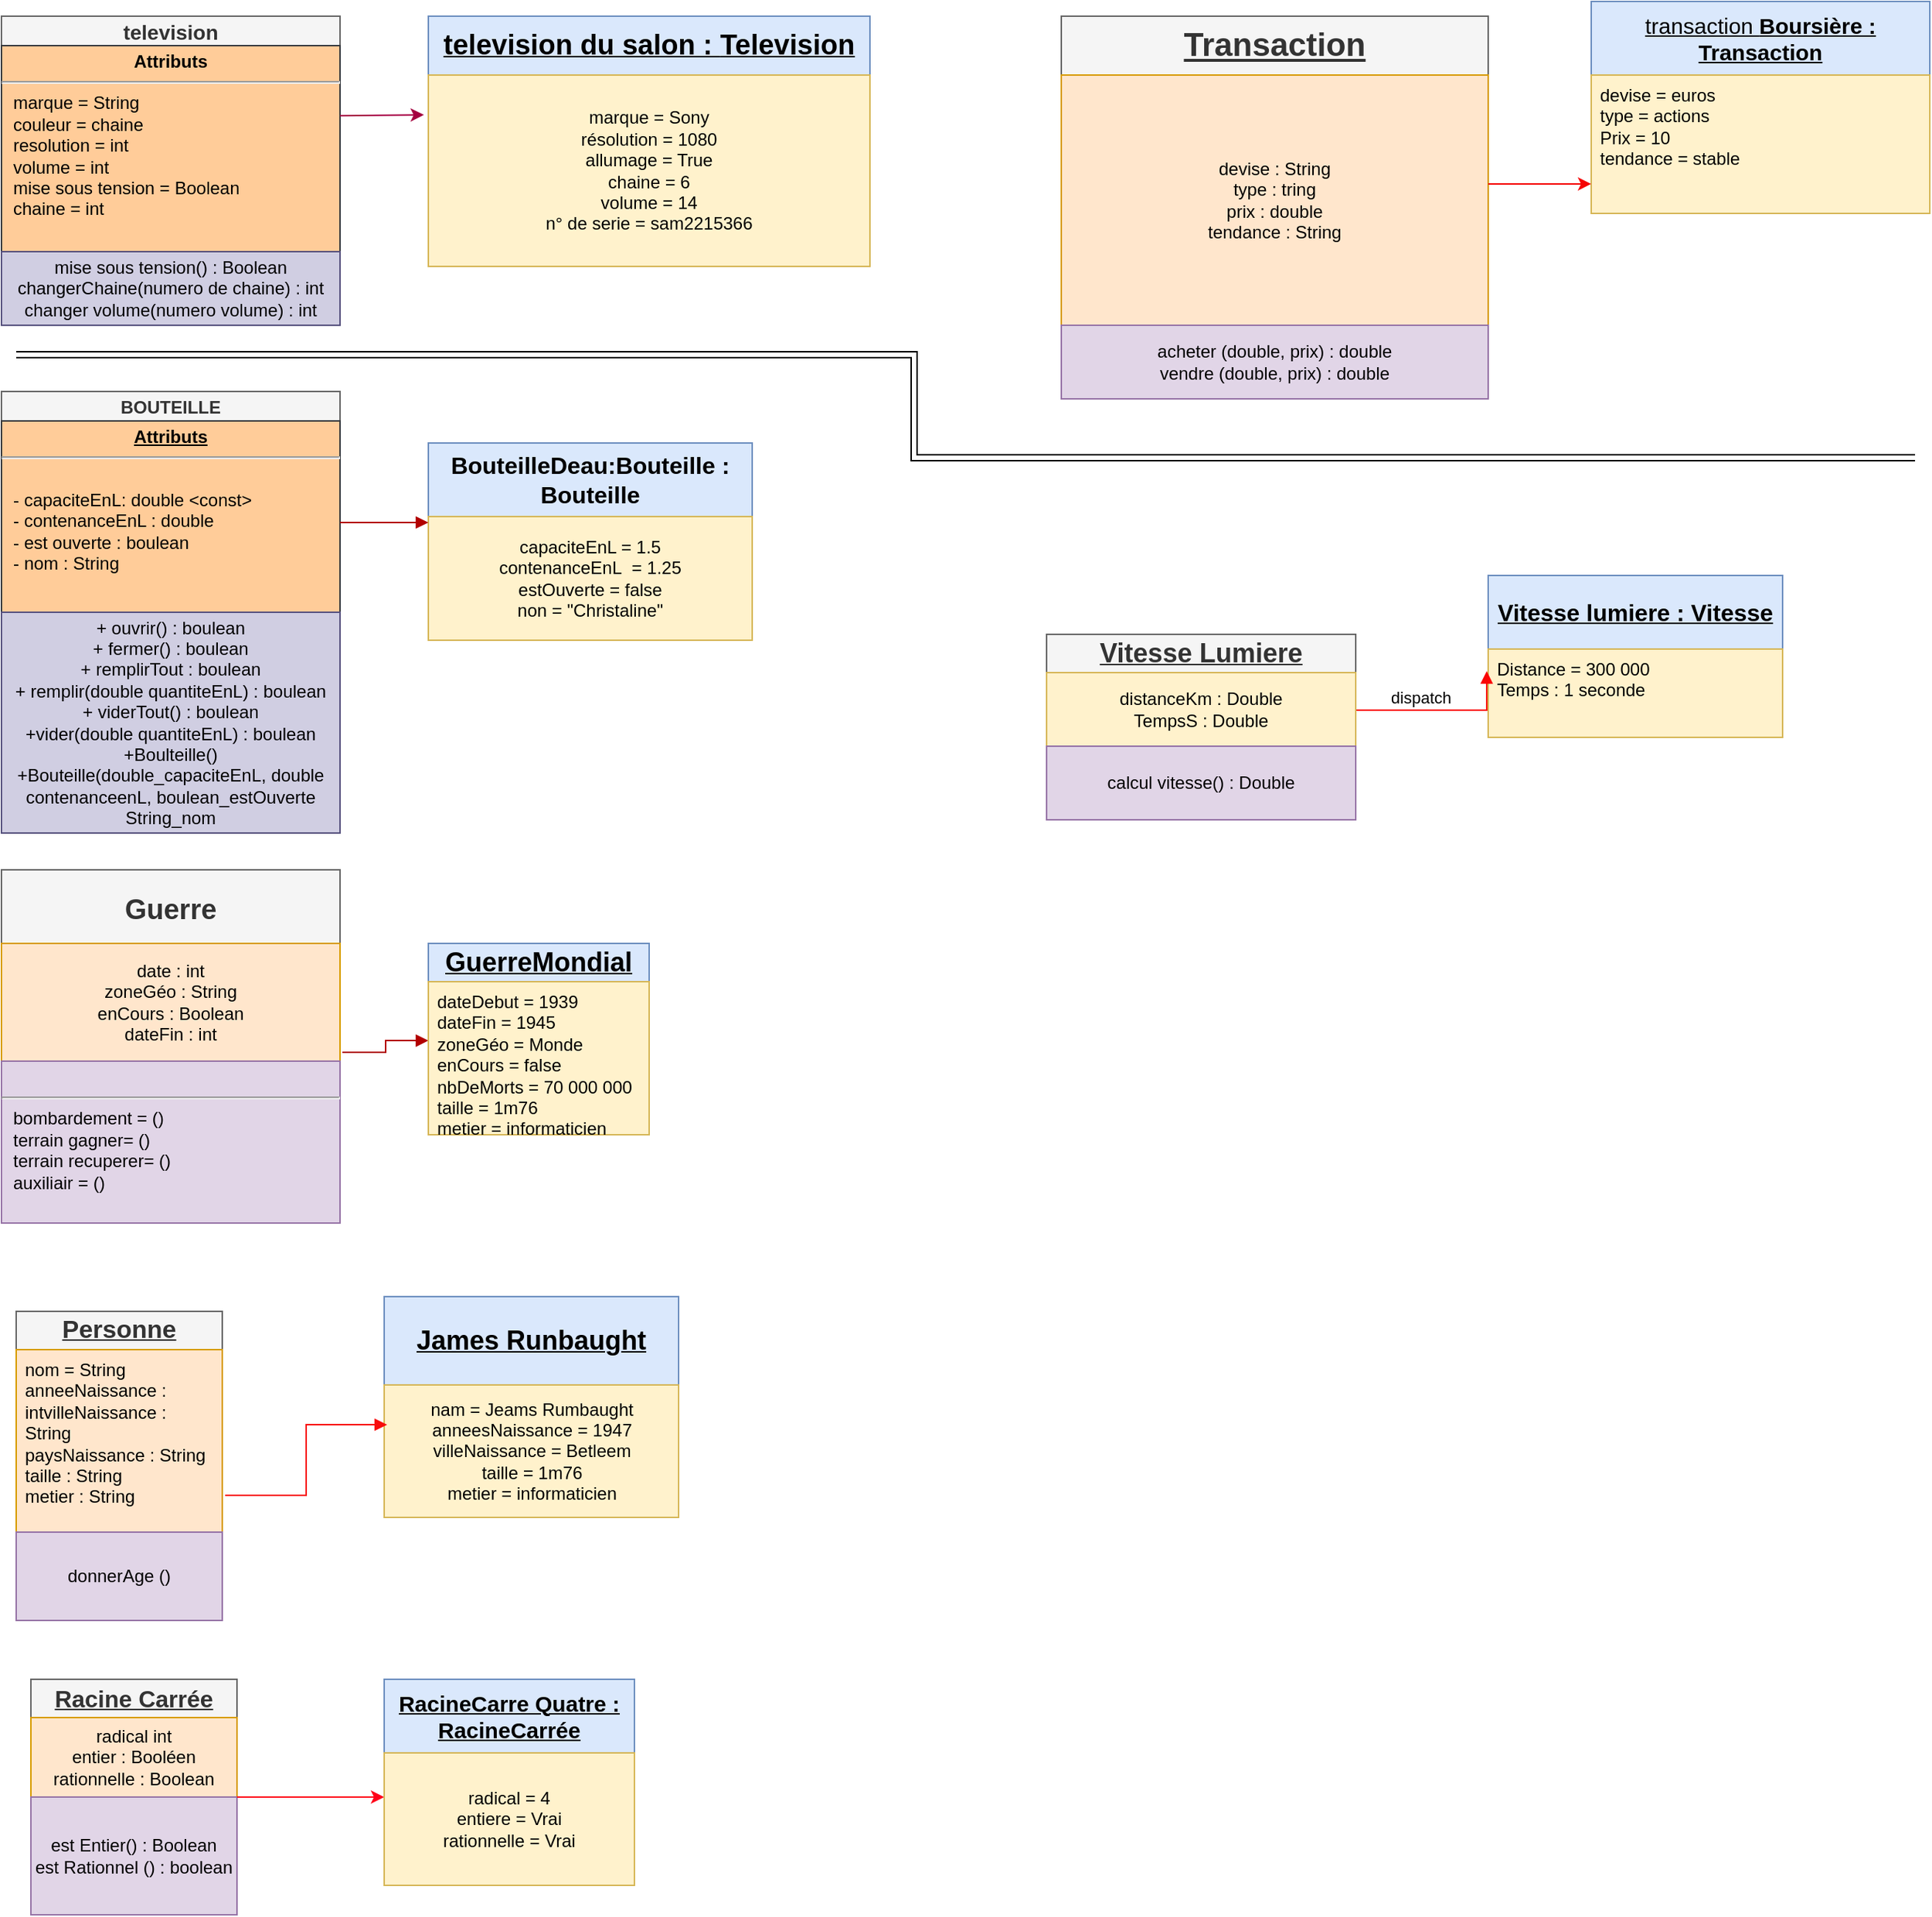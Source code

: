 <mxfile version="21.6.5" type="device">
  <diagram name="Page-1" id="oA725dngkJjNdPlK9sbK">
    <mxGraphModel dx="1416" dy="828" grid="1" gridSize="10" guides="1" tooltips="1" connect="1" arrows="1" fold="1" page="1" pageScale="1" pageWidth="827" pageHeight="1169" math="0" shadow="0">
      <root>
        <mxCell id="0" />
        <mxCell id="1" parent="0" />
        <mxCell id="n1_xiN7AYn0LMnuwzj8X-18" value="television" style="swimlane;startSize=20;horizontal=1;containerType=tree;newEdgeStyle={&quot;edgeStyle&quot;:&quot;elbowEdgeStyle&quot;,&quot;startArrow&quot;:&quot;none&quot;,&quot;endArrow&quot;:&quot;none&quot;};fillColor=#f5f5f5;fontColor=#333333;strokeColor=#666666;fontSize=14;" parent="1" vertex="1">
          <mxGeometry x="20" y="120" width="230" height="210" as="geometry" />
        </mxCell>
        <mxCell id="n1_xiN7AYn0LMnuwzj8X-33" value="&lt;p style=&quot;margin: 4px 0px 0px; text-align: center;&quot;&gt;&lt;b style=&quot;&quot;&gt;Attributs&lt;/b&gt;&lt;/p&gt;&lt;hr&gt;&lt;p style=&quot;margin:0px;margin-left:8px;&quot;&gt;marque = String&lt;br&gt;couleur = chaine&lt;/p&gt;&lt;p style=&quot;margin:0px;margin-left:8px;&quot;&gt;resolution = int&lt;/p&gt;&lt;p style=&quot;margin:0px;margin-left:8px;&quot;&gt;&lt;span style=&quot;background-color: initial;&quot;&gt;volume = int&lt;/span&gt;&lt;/p&gt;&lt;p style=&quot;margin:0px;margin-left:8px;&quot;&gt;&lt;span style=&quot;background-color: initial;&quot;&gt;mise sous tension = Boolean&lt;/span&gt;&lt;br&gt;&lt;/p&gt;&lt;p style=&quot;margin:0px;margin-left:8px;&quot;&gt;chaine = int&lt;/p&gt;" style="verticalAlign=top;align=left;overflow=fill;fontSize=12;fontFamily=Helvetica;html=1;whiteSpace=wrap;fillColor=#ffcc99;strokeColor=#36393d;" parent="n1_xiN7AYn0LMnuwzj8X-18" vertex="1">
          <mxGeometry y="20" width="230" height="140" as="geometry" />
        </mxCell>
        <mxCell id="n1_xiN7AYn0LMnuwzj8X-89" value="mise sous tension() : Boolean&lt;br&gt;changerChaine(numero de chaine) : int&lt;br&gt;changer volume(numero volume) : int" style="rounded=0;whiteSpace=wrap;html=1;fillColor=#d0cee2;strokeColor=#56517e;" parent="n1_xiN7AYn0LMnuwzj8X-18" vertex="1">
          <mxGeometry y="160" width="230" height="50" as="geometry" />
        </mxCell>
        <mxCell id="n1_xiN7AYn0LMnuwzj8X-39" value="BOUTEILLE" style="swimlane;startSize=20;horizontal=1;containerType=tree;newEdgeStyle={&quot;edgeStyle&quot;:&quot;elbowEdgeStyle&quot;,&quot;startArrow&quot;:&quot;none&quot;,&quot;endArrow&quot;:&quot;none&quot;};fillColor=#f5f5f5;fontColor=#333333;strokeColor=#666666;fontStyle=1" parent="1" vertex="1">
          <mxGeometry x="20" y="375" width="230" height="300" as="geometry" />
        </mxCell>
        <mxCell id="n1_xiN7AYn0LMnuwzj8X-43" value="&lt;p style=&quot;margin:0px;margin-top:4px;text-align:center;text-decoration:underline;&quot;&gt;&lt;b&gt;Attributs&lt;/b&gt;&lt;/p&gt;&lt;hr&gt;&lt;p style=&quot;margin:0px;margin-left:8px;&quot;&gt;&lt;br&gt;- capaciteEnL: double &amp;lt;const&amp;gt;&lt;br&gt;&lt;/p&gt;&lt;p style=&quot;margin:0px;margin-left:8px;&quot;&gt;- contenanceEnL : double&lt;/p&gt;&lt;p style=&quot;margin:0px;margin-left:8px;&quot;&gt;- est ouverte : boulean&lt;/p&gt;&lt;p style=&quot;margin:0px;margin-left:8px;&quot;&gt;- nom : String&lt;/p&gt;&lt;p style=&quot;margin:0px;margin-left:8px;&quot;&gt;&amp;nbsp;&lt;/p&gt;&lt;p style=&quot;margin:0px;margin-left:8px;&quot;&gt;&lt;br&gt;&lt;/p&gt;" style="verticalAlign=top;align=left;overflow=fill;fontSize=12;fontFamily=Helvetica;html=1;whiteSpace=wrap;fillColor=#ffcc99;strokeColor=#36393d;" parent="n1_xiN7AYn0LMnuwzj8X-39" vertex="1">
          <mxGeometry y="20" width="230" height="133" as="geometry" />
        </mxCell>
        <mxCell id="n1_xiN7AYn0LMnuwzj8X-101" value="+ ouvrir() : boulean&lt;br&gt;+ fermer() : boulean&lt;br&gt;+ remplirTout : boulean&lt;br&gt;+ remplir(double quantiteEnL) : boulean&lt;br&gt;+ viderTout() : boulean&lt;br&gt;+vider(double quantiteEnL) : boulean&lt;br&gt;+Boulteille()&lt;br&gt;+Bouteille(double_capaciteEnL, double&lt;br&gt;contenanceenL, boulean_estOuverte&lt;br&gt;String_nom" style="html=1;whiteSpace=wrap;fillColor=#d0cee2;strokeColor=#56517e;" parent="n1_xiN7AYn0LMnuwzj8X-39" vertex="1">
          <mxGeometry y="150" width="230" height="150" as="geometry" />
        </mxCell>
        <mxCell id="n1_xiN7AYn0LMnuwzj8X-81" value="" style="endArrow=classic;html=1;rounded=0;exitX=1;exitY=0.34;exitDx=0;exitDy=0;fillColor=#d80073;strokeColor=#A50040;entryX=-0.01;entryY=0.208;entryDx=0;entryDy=0;entryPerimeter=0;exitPerimeter=0;" parent="1" source="n1_xiN7AYn0LMnuwzj8X-33" target="n1_xiN7AYn0LMnuwzj8X-83" edge="1">
          <mxGeometry width="50" height="50" relative="1" as="geometry">
            <mxPoint x="370" y="490" as="sourcePoint" />
            <mxPoint x="510" y="240" as="targetPoint" />
          </mxGeometry>
        </mxCell>
        <mxCell id="n1_xiN7AYn0LMnuwzj8X-82" value="&lt;u style=&quot;font-size: 19px;&quot;&gt;&lt;b&gt;television du salon : &lt;font style=&quot;font-size: 19px;&quot;&gt;Television&lt;/font&gt;&lt;/b&gt;&lt;/u&gt;" style="rounded=0;whiteSpace=wrap;html=1;fillColor=#dae8fc;strokeColor=#6c8ebf;" parent="1" vertex="1">
          <mxGeometry x="310" y="120" width="300" height="40" as="geometry" />
        </mxCell>
        <mxCell id="n1_xiN7AYn0LMnuwzj8X-83" value="marque = Sony&lt;br&gt;résolution = 1080&lt;br&gt;allumage = True&lt;br&gt;chaine = 6&lt;br&gt;volume = 14&lt;br&gt;n° de serie = sam2215366" style="rounded=0;whiteSpace=wrap;html=1;fillColor=#fff2cc;strokeColor=#d6b656;" parent="1" vertex="1">
          <mxGeometry x="310" y="160" width="300" height="130" as="geometry" />
        </mxCell>
        <mxCell id="n1_xiN7AYn0LMnuwzj8X-45" value="Guerre" style="swimlane;startSize=50;horizontal=1;containerType=tree;newEdgeStyle={&quot;edgeStyle&quot;:&quot;elbowEdgeStyle&quot;,&quot;startArrow&quot;:&quot;none&quot;,&quot;endArrow&quot;:&quot;none&quot;};fillColor=#f5f5f5;fontColor=#333333;strokeColor=#666666;fontSize=19;" parent="1" vertex="1">
          <mxGeometry x="20" y="700" width="230" height="210" as="geometry" />
        </mxCell>
        <mxCell id="n1_xiN7AYn0LMnuwzj8X-113" value="date : int&lt;br&gt;zoneGéo : String&lt;br&gt;enCours : Boolean&lt;br&gt;dateFin : int" style="html=1;whiteSpace=wrap;fillColor=#ffe6cc;strokeColor=#d79b00;" parent="n1_xiN7AYn0LMnuwzj8X-45" vertex="1">
          <mxGeometry y="50" width="230" height="80" as="geometry" />
        </mxCell>
        <mxCell id="n1_xiN7AYn0LMnuwzj8X-48" value="&lt;p style=&quot;margin:0px;margin-top:4px;text-align:center;text-decoration:underline;&quot;&gt;&lt;br&gt;&lt;/p&gt;&lt;hr&gt;&lt;p style=&quot;margin:0px;margin-left:8px;&quot;&gt;bombardement = ()&lt;br&gt;terrain gagner= ()&lt;br&gt;terrain recuperer= ()&lt;/p&gt;&lt;p style=&quot;margin:0px;margin-left:8px;&quot;&gt;auxiliair = ()&lt;/p&gt;" style="verticalAlign=top;align=left;overflow=fill;fontSize=12;fontFamily=Helvetica;html=1;whiteSpace=wrap;fillColor=#e1d5e7;strokeColor=#9673a6;" parent="n1_xiN7AYn0LMnuwzj8X-45" vertex="1">
          <mxGeometry y="130" width="230" height="110" as="geometry" />
        </mxCell>
        <mxCell id="n1_xiN7AYn0LMnuwzj8X-102" value="&lt;b&gt;&lt;font style=&quot;font-size: 16px;&quot;&gt;BouteilleDeau:Bouteille : Bouteille&lt;/font&gt;&lt;/b&gt;" style="swimlane;fontStyle=0;childLayout=stackLayout;horizontal=1;startSize=50;fillColor=#dae8fc;horizontalStack=0;resizeParent=1;resizeParentMax=0;resizeLast=0;collapsible=1;marginBottom=0;whiteSpace=wrap;html=1;strokeColor=#6c8ebf;" parent="1" vertex="1">
          <mxGeometry x="310" y="410" width="220" height="134" as="geometry" />
        </mxCell>
        <mxCell id="n1_xiN7AYn0LMnuwzj8X-132" value="capaciteEnL = 1.5&lt;br&gt;contenanceEnL&amp;nbsp; = 1.25&lt;br&gt;estOuverte = false&lt;br&gt;non = &quot;Christaline&quot;" style="html=1;whiteSpace=wrap;fillColor=#fff2cc;strokeColor=#d6b656;" parent="n1_xiN7AYn0LMnuwzj8X-102" vertex="1">
          <mxGeometry y="50" width="220" height="84" as="geometry" />
        </mxCell>
        <mxCell id="n1_xiN7AYn0LMnuwzj8X-106" value="" style="html=1;verticalAlign=bottom;endArrow=block;edgeStyle=elbowEdgeStyle;elbow=vertical;curved=0;rounded=0;fillColor=#e51400;strokeColor=#B20000;entryX=0;entryY=1.077;entryDx=0;entryDy=0;entryPerimeter=0;" parent="1" source="n1_xiN7AYn0LMnuwzj8X-43" edge="1">
          <mxGeometry width="80" relative="1" as="geometry">
            <mxPoint x="450" y="340" as="sourcePoint" />
            <mxPoint x="310" y="464.002" as="targetPoint" />
          </mxGeometry>
        </mxCell>
        <mxCell id="n1_xiN7AYn0LMnuwzj8X-114" value="" style="html=1;verticalAlign=bottom;endArrow=block;edgeStyle=elbowEdgeStyle;elbow=horizontal;curved=0;rounded=0;exitX=1.007;exitY=0.925;exitDx=0;exitDy=0;exitPerimeter=0;fillColor=#e51400;strokeColor=#B20000;entryX=0;entryY=0.385;entryDx=0;entryDy=0;entryPerimeter=0;" parent="1" source="n1_xiN7AYn0LMnuwzj8X-113" target="n1_xiN7AYn0LMnuwzj8X-117" edge="1">
          <mxGeometry width="80" relative="1" as="geometry">
            <mxPoint x="360" y="1110" as="sourcePoint" />
            <mxPoint x="420" y="1180" as="targetPoint" />
          </mxGeometry>
        </mxCell>
        <mxCell id="n1_xiN7AYn0LMnuwzj8X-116" value="&lt;b&gt;&lt;u&gt;&lt;font style=&quot;font-size: 18px;&quot;&gt;GuerreMondial&lt;/font&gt;&lt;/u&gt;&lt;/b&gt;" style="swimlane;fontStyle=0;childLayout=stackLayout;horizontal=1;startSize=26;fillColor=#dae8fc;horizontalStack=0;resizeParent=1;resizeParentMax=0;resizeLast=0;collapsible=1;marginBottom=0;whiteSpace=wrap;html=1;strokeColor=#6c8ebf;" parent="1" vertex="1">
          <mxGeometry x="310" y="750" width="150" height="130" as="geometry" />
        </mxCell>
        <mxCell id="n1_xiN7AYn0LMnuwzj8X-117" value="dateDebut = 1939&lt;br&gt;dateFin = 1945&lt;br&gt;zoneGéo = Monde&lt;br&gt;enCours = false&lt;br&gt;nbDeMorts = 70 000 000&lt;br&gt;taille = 1m76&lt;br&gt;metier = informaticien" style="text;strokeColor=#d6b656;fillColor=#fff2cc;align=left;verticalAlign=top;spacingLeft=4;spacingRight=4;overflow=hidden;rotatable=0;points=[[0,0.5],[1,0.5]];portConstraint=eastwest;whiteSpace=wrap;html=1;" parent="n1_xiN7AYn0LMnuwzj8X-116" vertex="1">
          <mxGeometry y="26" width="150" height="104" as="geometry" />
        </mxCell>
        <mxCell id="n1_xiN7AYn0LMnuwzj8X-120" value="&lt;u&gt;&lt;b&gt;&lt;font style=&quot;font-size: 17px;&quot;&gt;Personne&lt;/font&gt;&lt;/b&gt;&lt;/u&gt;" style="swimlane;fontStyle=0;childLayout=stackLayout;horizontal=1;startSize=26;fillColor=#f5f5f5;horizontalStack=0;resizeParent=1;resizeParentMax=0;resizeLast=0;collapsible=1;marginBottom=0;whiteSpace=wrap;html=1;strokeColor=#666666;fontColor=#333333;" parent="1" vertex="1">
          <mxGeometry x="30" y="1000" width="140" height="210" as="geometry" />
        </mxCell>
        <mxCell id="n1_xiN7AYn0LMnuwzj8X-121" value="nom = String&lt;br&gt;anneeNaissance : intvilleNaissance : String&lt;br&gt;paysNaissance : String&lt;br&gt;taille : String&lt;br&gt;metier : String" style="text;strokeColor=#d79b00;fillColor=#ffe6cc;align=left;verticalAlign=top;spacingLeft=4;spacingRight=4;overflow=hidden;rotatable=0;points=[[0,0.5],[1,0.5]];portConstraint=eastwest;whiteSpace=wrap;html=1;" parent="n1_xiN7AYn0LMnuwzj8X-120" vertex="1">
          <mxGeometry y="26" width="140" height="124" as="geometry" />
        </mxCell>
        <mxCell id="n1_xiN7AYn0LMnuwzj8X-125" value="donnerAge ()" style="html=1;whiteSpace=wrap;fillColor=#e1d5e7;strokeColor=#9673a6;" parent="n1_xiN7AYn0LMnuwzj8X-120" vertex="1">
          <mxGeometry y="150" width="140" height="60" as="geometry" />
        </mxCell>
        <mxCell id="n1_xiN7AYn0LMnuwzj8X-126" value="&lt;u&gt;&lt;b&gt;&lt;font style=&quot;font-size: 18px;&quot;&gt;James Runbaught&lt;/font&gt;&lt;/b&gt;&lt;/u&gt;" style="swimlane;fontStyle=0;childLayout=stackLayout;horizontal=1;startSize=60;fillColor=#dae8fc;horizontalStack=0;resizeParent=1;resizeParentMax=0;resizeLast=0;collapsible=1;marginBottom=0;whiteSpace=wrap;html=1;strokeColor=#6c8ebf;" parent="1" vertex="1">
          <mxGeometry x="280" y="990" width="200" height="150" as="geometry" />
        </mxCell>
        <mxCell id="n1_xiN7AYn0LMnuwzj8X-134" value="nam = Jeams Rumbaught&lt;br&gt;anneesNaissance = 1947&lt;br&gt;villeNaissance = Betleem&lt;br&gt;taille = 1m76&lt;br&gt;metier = informaticien" style="text;html=1;align=center;verticalAlign=middle;resizable=0;points=[];autosize=1;strokeColor=#d6b656;fillColor=#fff2cc;" parent="n1_xiN7AYn0LMnuwzj8X-126" vertex="1">
          <mxGeometry y="60" width="200" height="90" as="geometry" />
        </mxCell>
        <mxCell id="n1_xiN7AYn0LMnuwzj8X-131" value="" style="html=1;verticalAlign=bottom;endArrow=block;edgeStyle=elbowEdgeStyle;elbow=horizontal;curved=0;rounded=0;entryX=0.01;entryY=0.3;entryDx=0;entryDy=0;entryPerimeter=0;strokeColor=#f80d0d;exitX=1.014;exitY=0.798;exitDx=0;exitDy=0;exitPerimeter=0;" parent="1" source="n1_xiN7AYn0LMnuwzj8X-121" target="n1_xiN7AYn0LMnuwzj8X-134" edge="1">
          <mxGeometry width="80" relative="1" as="geometry">
            <mxPoint x="170" y="1030" as="sourcePoint" />
            <mxPoint x="497" y="955.02" as="targetPoint" />
          </mxGeometry>
        </mxCell>
        <mxCell id="TPz2-oVwaLlYZ2chKIc5-1" value="&lt;u&gt;&lt;b&gt;&lt;font style=&quot;font-size: 16px;&quot;&gt;Racine Carrée&lt;/font&gt;&lt;/b&gt;&lt;/u&gt;" style="swimlane;fontStyle=0;childLayout=stackLayout;horizontal=1;startSize=26;fillColor=#f5f5f5;horizontalStack=0;resizeParent=1;resizeParentMax=0;resizeLast=0;collapsible=1;marginBottom=0;whiteSpace=wrap;html=1;fontColor=#333333;strokeColor=#666666;" parent="1" vertex="1">
          <mxGeometry x="40" y="1250" width="140" height="80" as="geometry" />
        </mxCell>
        <mxCell id="TPz2-oVwaLlYZ2chKIc5-5" value="radical int&lt;br&gt;entier : Booléen&lt;br&gt;rationnelle : Boolean" style="html=1;whiteSpace=wrap;fillColor=#ffe6cc;strokeColor=#d79b00;" parent="TPz2-oVwaLlYZ2chKIc5-1" vertex="1">
          <mxGeometry y="26" width="140" height="54" as="geometry" />
        </mxCell>
        <mxCell id="TPz2-oVwaLlYZ2chKIc5-6" value="est Entier() : Boolean&lt;br&gt;est Rationnel () : boolean" style="html=1;whiteSpace=wrap;fillColor=#e1d5e7;strokeColor=#9673a6;" parent="1" vertex="1">
          <mxGeometry x="40" y="1330" width="140" height="80" as="geometry" />
        </mxCell>
        <mxCell id="TPz2-oVwaLlYZ2chKIc5-7" value="" style="endArrow=classic;html=1;rounded=0;exitX=1;exitY=1;exitDx=0;exitDy=0;strokeColor=#ff0019;" parent="1" source="TPz2-oVwaLlYZ2chKIc5-5" edge="1">
          <mxGeometry width="50" height="50" relative="1" as="geometry">
            <mxPoint x="700" y="1050" as="sourcePoint" />
            <mxPoint x="280" y="1330" as="targetPoint" />
          </mxGeometry>
        </mxCell>
        <mxCell id="TPz2-oVwaLlYZ2chKIc5-8" value="&lt;u&gt;&lt;b&gt;&lt;font style=&quot;font-size: 15px;&quot;&gt;RacineCarre Quatre : RacineCarrée&lt;/font&gt;&lt;/b&gt;&lt;/u&gt;" style="html=1;whiteSpace=wrap;fillColor=#dae8fc;strokeColor=#6c8ebf;" parent="1" vertex="1">
          <mxGeometry x="280" y="1250" width="170" height="50" as="geometry" />
        </mxCell>
        <mxCell id="TPz2-oVwaLlYZ2chKIc5-9" value="radical = 4&lt;br&gt;entiere = Vrai&lt;br&gt;rationnelle = Vrai" style="html=1;whiteSpace=wrap;fillColor=#fff2cc;strokeColor=#d6b656;" parent="1" vertex="1">
          <mxGeometry x="280" y="1300" width="170" height="90" as="geometry" />
        </mxCell>
        <mxCell id="TPz2-oVwaLlYZ2chKIc5-11" value="&lt;font style=&quot;font-size: 22px;&quot;&gt;&lt;b&gt;&lt;u&gt;Transaction&lt;/u&gt;&lt;/b&gt;&lt;/font&gt;" style="html=1;whiteSpace=wrap;fillColor=#f5f5f5;fontColor=#333333;strokeColor=#666666;" parent="1" vertex="1">
          <mxGeometry x="740" y="120" width="290" height="40" as="geometry" />
        </mxCell>
        <mxCell id="TPz2-oVwaLlYZ2chKIc5-12" value="devise : String&lt;br&gt;type : tring&lt;br&gt;prix : double&lt;br&gt;tendance : String" style="html=1;whiteSpace=wrap;fillColor=#ffe6cc;strokeColor=#d79b00;" parent="1" vertex="1">
          <mxGeometry x="740" y="160" width="290" height="170" as="geometry" />
        </mxCell>
        <mxCell id="TPz2-oVwaLlYZ2chKIc5-13" value="acheter (double, prix) : double&lt;br&gt;vendre (double, prix) : double" style="html=1;whiteSpace=wrap;fillColor=#e1d5e7;strokeColor=#9673a6;" parent="1" vertex="1">
          <mxGeometry x="740" y="330" width="290" height="50" as="geometry" />
        </mxCell>
        <mxCell id="TPz2-oVwaLlYZ2chKIc5-14" value="&lt;font style=&quot;font-size: 15px;&quot;&gt;&lt;u&gt;transaction &lt;b&gt;Boursière : Transaction&lt;/b&gt;&lt;/u&gt;&lt;/font&gt;" style="swimlane;fontStyle=0;childLayout=stackLayout;horizontal=1;startSize=50;fillColor=#dae8fc;horizontalStack=0;resizeParent=1;resizeParentMax=0;resizeLast=0;collapsible=1;marginBottom=0;whiteSpace=wrap;html=1;strokeColor=#6c8ebf;" parent="1" vertex="1">
          <mxGeometry x="1100" y="110" width="230" height="144" as="geometry" />
        </mxCell>
        <mxCell id="TPz2-oVwaLlYZ2chKIc5-17" value="devise = euros&lt;br&gt;type = actions&lt;br&gt;Prix = 10&lt;br&gt;tendance = stable" style="text;strokeColor=#d6b656;fillColor=#fff2cc;align=left;verticalAlign=top;spacingLeft=4;spacingRight=4;overflow=hidden;rotatable=0;points=[[0,0.5],[1,0.5]];portConstraint=eastwest;whiteSpace=wrap;html=1;" parent="TPz2-oVwaLlYZ2chKIc5-14" vertex="1">
          <mxGeometry y="50" width="230" height="94" as="geometry" />
        </mxCell>
        <mxCell id="TPz2-oVwaLlYZ2chKIc5-18" value="" style="endArrow=classic;html=1;rounded=0;exitX=1;exitY=0.435;exitDx=0;exitDy=0;exitPerimeter=0;entryX=0;entryY=0.787;entryDx=0;entryDy=0;entryPerimeter=0;strokeColor=#f50505;" parent="1" source="TPz2-oVwaLlYZ2chKIc5-12" target="TPz2-oVwaLlYZ2chKIc5-17" edge="1">
          <mxGeometry width="50" height="50" relative="1" as="geometry">
            <mxPoint x="700" y="320" as="sourcePoint" />
            <mxPoint x="750" y="270" as="targetPoint" />
          </mxGeometry>
        </mxCell>
        <mxCell id="TPz2-oVwaLlYZ2chKIc5-23" value="&lt;b&gt;&lt;u&gt;&lt;font style=&quot;font-size: 16px;&quot;&gt;Vitesse lumiere : Vitesse&lt;/font&gt;&lt;/u&gt;&lt;/b&gt;" style="swimlane;fontStyle=0;childLayout=stackLayout;horizontal=1;startSize=50;fillColor=#dae8fc;horizontalStack=0;resizeParent=1;resizeParentMax=0;resizeLast=0;collapsible=1;marginBottom=0;whiteSpace=wrap;html=1;strokeColor=#6c8ebf;" parent="1" vertex="1">
          <mxGeometry x="1030" y="500" width="200" height="110" as="geometry" />
        </mxCell>
        <mxCell id="TPz2-oVwaLlYZ2chKIc5-26" value="Distance = 300 000&lt;br&gt;Temps : 1 seconde" style="text;strokeColor=#d6b656;fillColor=#fff2cc;align=left;verticalAlign=top;spacingLeft=4;spacingRight=4;overflow=hidden;rotatable=0;points=[[0,0.5],[1,0.5]];portConstraint=eastwest;whiteSpace=wrap;html=1;" parent="TPz2-oVwaLlYZ2chKIc5-23" vertex="1">
          <mxGeometry y="50" width="200" height="60" as="geometry" />
        </mxCell>
        <mxCell id="TPz2-oVwaLlYZ2chKIc5-27" value="dispatch" style="html=1;verticalAlign=bottom;endArrow=block;edgeStyle=elbowEdgeStyle;elbow=vertical;curved=0;rounded=0;exitX=0.995;exitY=0.45;exitDx=0;exitDy=0;exitPerimeter=0;entryX=-0.005;entryY=0.25;entryDx=0;entryDy=0;entryPerimeter=0;strokeColor=#fa0505;" parent="1" target="TPz2-oVwaLlYZ2chKIc5-26" edge="1">
          <mxGeometry width="80" relative="1" as="geometry">
            <mxPoint x="939.05" y="618" as="sourcePoint" />
            <mxPoint x="660" y="450" as="targetPoint" />
          </mxGeometry>
        </mxCell>
        <mxCell id="TPz2-oVwaLlYZ2chKIc5-32" value="&lt;font style=&quot;font-size: 18px;&quot;&gt;&lt;b&gt;&lt;u&gt;Vitesse Lumiere&lt;/u&gt;&lt;/b&gt;&lt;/font&gt;" style="swimlane;fontStyle=0;childLayout=stackLayout;horizontal=1;startSize=26;fillColor=#f5f5f5;horizontalStack=0;resizeParent=1;resizeParentMax=0;resizeLast=0;collapsible=1;marginBottom=0;whiteSpace=wrap;html=1;fontColor=#333333;strokeColor=#666666;" parent="1" vertex="1">
          <mxGeometry x="730" y="540" width="210" height="126" as="geometry" />
        </mxCell>
        <mxCell id="TPz2-oVwaLlYZ2chKIc5-36" value="distanceKm : Double&lt;br&gt;TempsS : Double" style="html=1;whiteSpace=wrap;fillColor=#fff2cc;strokeColor=#d6b656;" parent="TPz2-oVwaLlYZ2chKIc5-32" vertex="1">
          <mxGeometry y="26" width="210" height="50" as="geometry" />
        </mxCell>
        <mxCell id="TPz2-oVwaLlYZ2chKIc5-37" value="calcul vitesse() : Double" style="html=1;whiteSpace=wrap;fillColor=#e1d5e7;strokeColor=#9673a6;" parent="TPz2-oVwaLlYZ2chKIc5-32" vertex="1">
          <mxGeometry y="76" width="210" height="50" as="geometry" />
        </mxCell>
        <mxCell id="eD2yYOLIBL_nqwYvL8CY-1" value="" style="shape=link;html=1;rounded=0;" edge="1" parent="1">
          <mxGeometry width="100" relative="1" as="geometry">
            <mxPoint x="30" y="350" as="sourcePoint" />
            <mxPoint x="1320" y="420" as="targetPoint" />
            <Array as="points">
              <mxPoint x="640" y="350" />
              <mxPoint x="640" y="420" />
            </Array>
          </mxGeometry>
        </mxCell>
      </root>
    </mxGraphModel>
  </diagram>
</mxfile>
